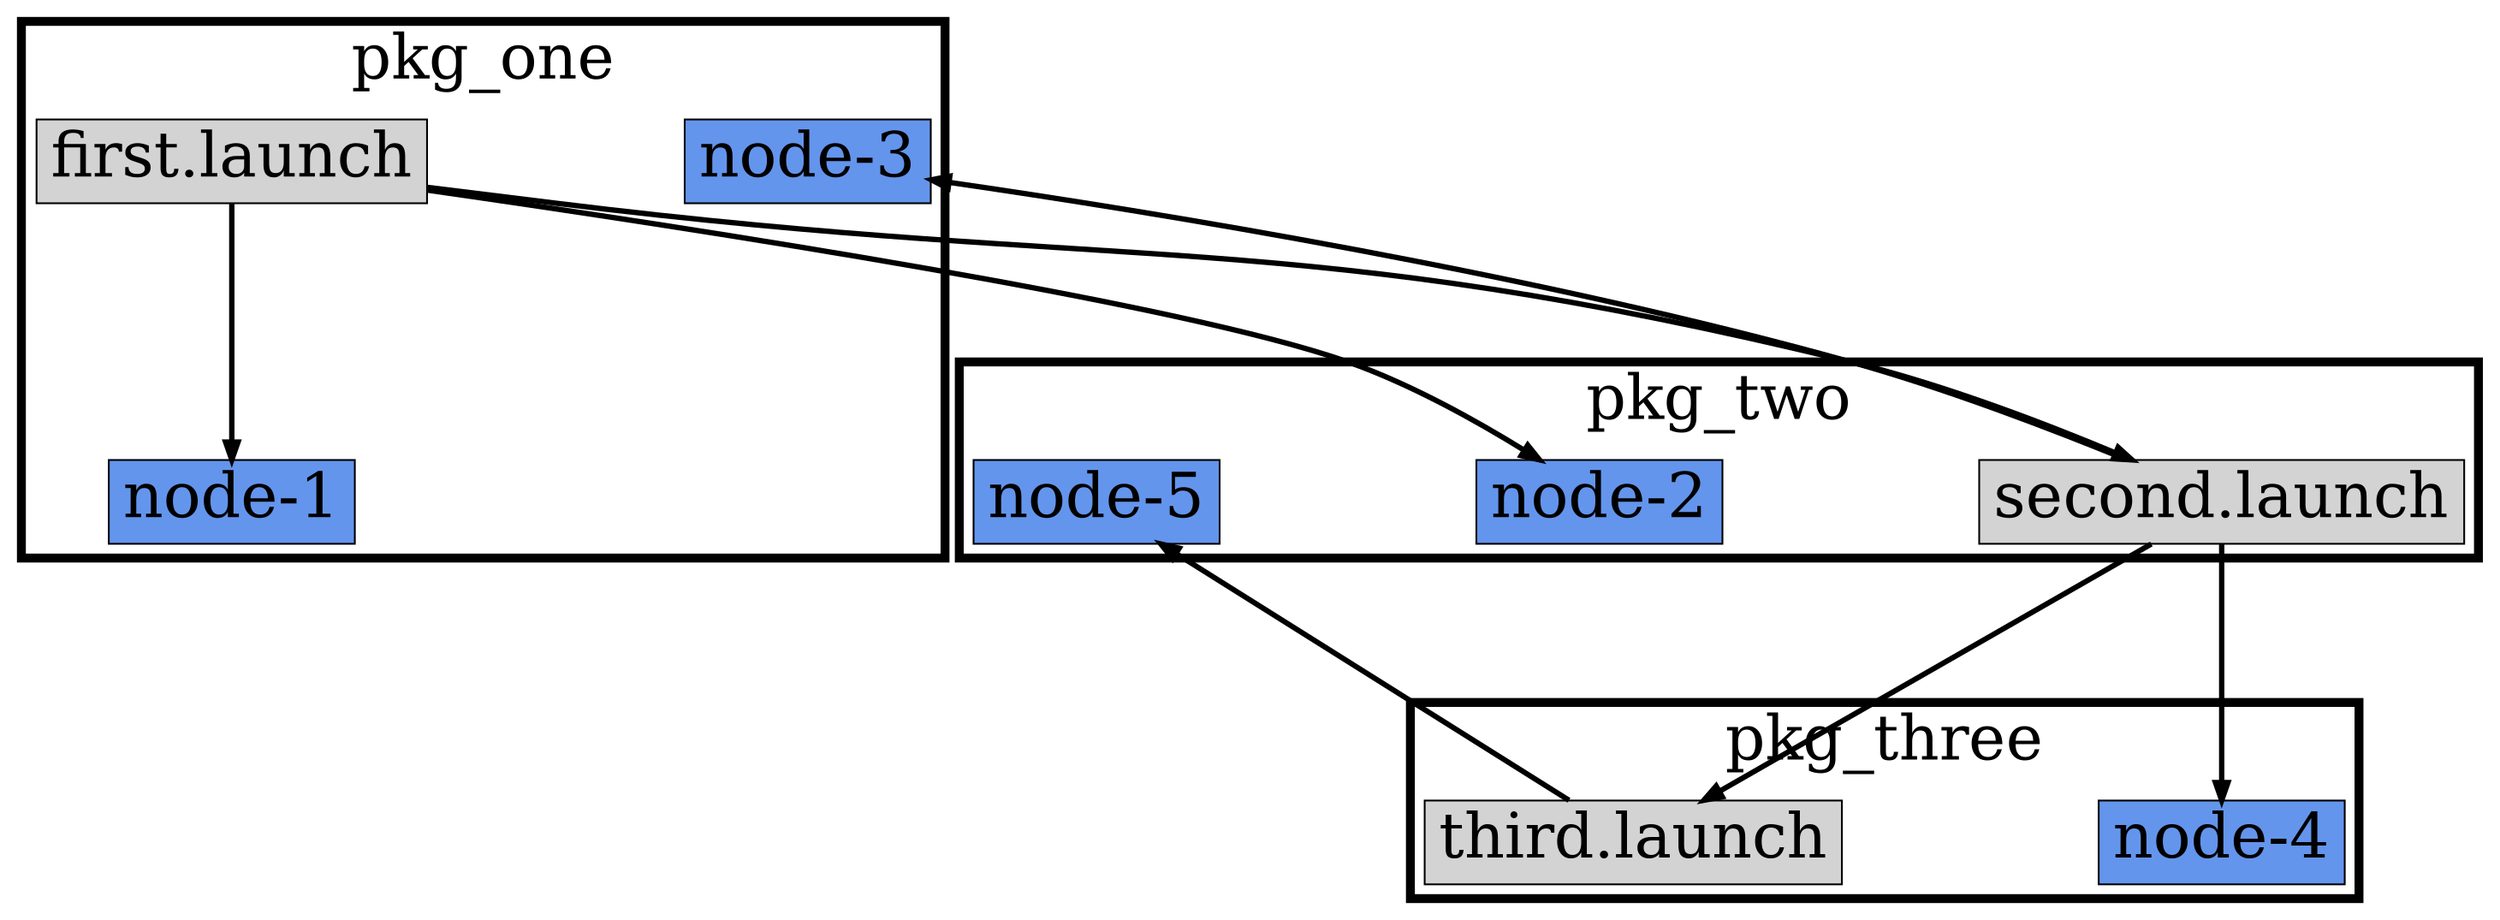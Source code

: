 digraph first_launch_graph {
    /**
      * This dot file was automatically generated on 2016-01-14 23:25:36.936852
      * By the command:
      *    ./roslaunch-to-dot.py --png /home/bponsler/sandbox/catkin_ws/src/pkg_one/launch/first.launch examples/first.dot
      *
      * This launch graph has the following properties:
      *    - it contains 3 ROS packages
      *    - it contains 3 ROS launch files
      *    - it contains 5 ROS nodes
     */
    graph [fontsize=35, ranksep=2, nodesep=2];
    node [fontsize=35];
    compound=true;

    // Subgraph for package: pkg_one
    subgraph cluster_0 {
        label="pkg_one";
        penwidth=5;  // Thicker borders on clusters

        // Launch files contained in this package
        "launch_first" [label="first.launch", shape=rectangle, style=filled, fillcolor="#d3d3d3"];

        // ROS nodes contained in this package
        "node_node-1" [label="node-1" shape=rectangle, style=filled, fillcolor="#6495ed"];
        "node_node-3" [label="node-3" shape=rectangle, style=filled, fillcolor="#6495ed"];
    }

    // Subgraph for package: pkg_two
    subgraph cluster_1 {
        label="pkg_two";
        penwidth=5;  // Thicker borders on clusters

        // Launch files contained in this package
        "launch_second" [label="second.launch", shape=rectangle, style=filled, fillcolor="#d3d3d3"];

        // ROS nodes contained in this package
        "node_node-2" [label="node-2" shape=rectangle, style=filled, fillcolor="#6495ed"];
        "node_node-5" [label="node-5" shape=rectangle, style=filled, fillcolor="#6495ed"];
    }

    // Subgraph for package: pkg_three
    subgraph cluster_2 {
        label="pkg_three";
        penwidth=5;  // Thicker borders on clusters

        // Launch files contained in this package
        "launch_third" [label="third.launch", shape=rectangle, style=filled, fillcolor="#d3d3d3"];

        // ROS nodes contained in this package
        "node_node-4" [label="node-4" shape=rectangle, style=filled, fillcolor="#6495ed"];
    }

    // Add connections between launch files
    "launch_first" -> "launch_second" [penwidth=3, color=black];
    "launch_second" -> "launch_third" [penwidth=3, color=black];

    // Add connections between launch files and nodes
    "launch_first" -> "node_node-1" [penwidth=3];
    "launch_second" -> "node_node-3" [penwidth=3];
    "launch_first" -> "node_node-2" [penwidth=3];
    "launch_third" -> "node_node-5" [penwidth=3];
    "launch_second" -> "node_node-4" [penwidth=3];
}
